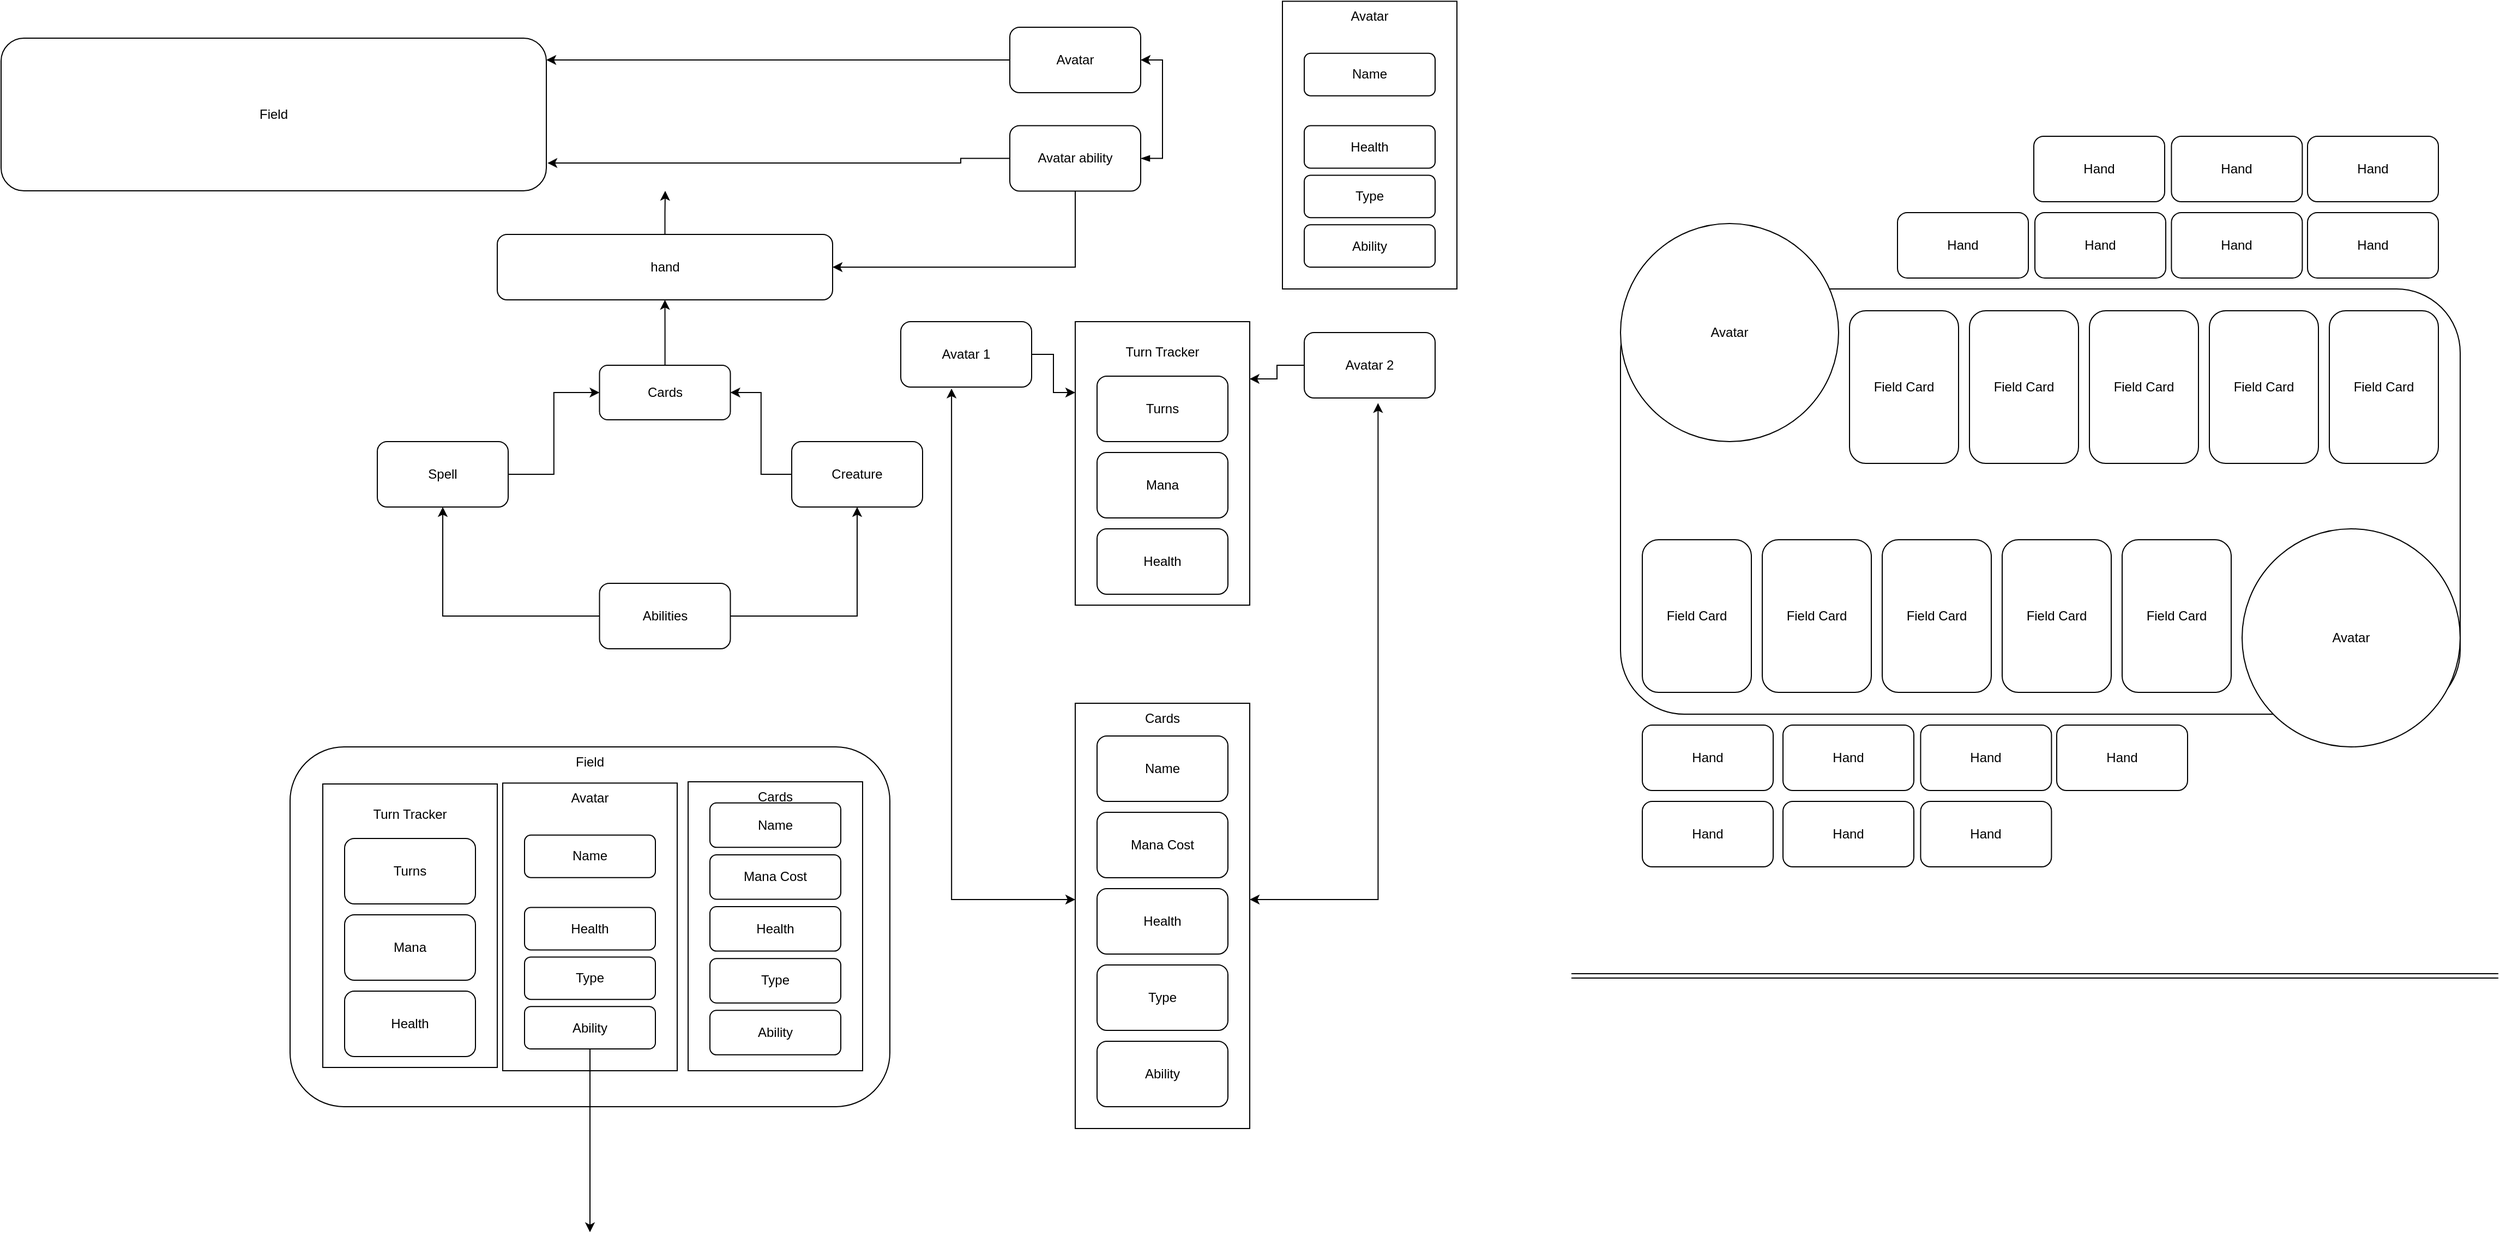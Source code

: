 <mxfile version="24.4.13" type="github">
  <diagram name="Page-1" id="iTtlwP_4X3J7MS5wPbKe">
    <mxGraphModel dx="3634" dy="738" grid="1" gridSize="10" guides="1" tooltips="1" connect="1" arrows="1" fold="1" page="1" pageScale="1" pageWidth="1100" pageHeight="850" math="0" shadow="0">
      <root>
        <mxCell id="0" />
        <mxCell id="1" parent="0" />
        <mxCell id="sZXfLMIMeWAwJoiX7Hip-1" value="Hand" style="rounded=1;whiteSpace=wrap;html=1;" parent="1" vertex="1">
          <mxGeometry x="399" y="370" width="120" height="60" as="geometry" />
        </mxCell>
        <mxCell id="sZXfLMIMeWAwJoiX7Hip-2" value="Hand" style="rounded=1;whiteSpace=wrap;html=1;" parent="1" vertex="1">
          <mxGeometry x="524" y="300" width="120" height="60" as="geometry" />
        </mxCell>
        <mxCell id="sZXfLMIMeWAwJoiX7Hip-3" value="" style="rounded=1;whiteSpace=wrap;html=1;" parent="1" vertex="1">
          <mxGeometry x="145" y="440" width="770" height="390" as="geometry" />
        </mxCell>
        <mxCell id="2heQZ_U1DwWw_88zhL2t-1" value="Avatar" style="ellipse;whiteSpace=wrap;html=1;aspect=fixed;" parent="1" vertex="1">
          <mxGeometry x="145" y="380" width="200" height="200" as="geometry" />
        </mxCell>
        <mxCell id="2heQZ_U1DwWw_88zhL2t-2" value="Hand" style="rounded=1;whiteSpace=wrap;html=1;" parent="1" vertex="1">
          <mxGeometry x="775" y="300" width="120" height="60" as="geometry" />
        </mxCell>
        <mxCell id="2heQZ_U1DwWw_88zhL2t-3" value="Hand" style="rounded=1;whiteSpace=wrap;html=1;" parent="1" vertex="1">
          <mxGeometry x="650.21" y="300" width="120" height="60" as="geometry" />
        </mxCell>
        <mxCell id="2heQZ_U1DwWw_88zhL2t-4" value="Hand" style="rounded=1;whiteSpace=wrap;html=1;" parent="1" vertex="1">
          <mxGeometry x="775" y="370" width="120" height="60" as="geometry" />
        </mxCell>
        <mxCell id="2heQZ_U1DwWw_88zhL2t-5" value="Avatar" style="ellipse;whiteSpace=wrap;html=1;aspect=fixed;" parent="1" vertex="1">
          <mxGeometry x="715" y="660" width="200" height="200" as="geometry" />
        </mxCell>
        <mxCell id="2heQZ_U1DwWw_88zhL2t-7" value="Hand" style="rounded=1;whiteSpace=wrap;html=1;" parent="1" vertex="1">
          <mxGeometry x="294" y="840" width="120" height="60" as="geometry" />
        </mxCell>
        <mxCell id="2heQZ_U1DwWw_88zhL2t-8" value="Hand" style="rounded=1;whiteSpace=wrap;html=1;" parent="1" vertex="1">
          <mxGeometry x="545" y="840" width="120" height="60" as="geometry" />
        </mxCell>
        <mxCell id="2heQZ_U1DwWw_88zhL2t-9" value="Hand" style="rounded=1;whiteSpace=wrap;html=1;" parent="1" vertex="1">
          <mxGeometry x="420.21" y="840" width="120" height="60" as="geometry" />
        </mxCell>
        <mxCell id="2heQZ_U1DwWw_88zhL2t-10" value="Hand" style="rounded=1;whiteSpace=wrap;html=1;" parent="1" vertex="1">
          <mxGeometry x="165" y="910" width="120" height="60" as="geometry" />
        </mxCell>
        <mxCell id="2heQZ_U1DwWw_88zhL2t-11" value="Field Card" style="rounded=1;whiteSpace=wrap;html=1;" parent="1" vertex="1">
          <mxGeometry x="165" y="670" width="100" height="140" as="geometry" />
        </mxCell>
        <mxCell id="2heQZ_U1DwWw_88zhL2t-12" value="Field Card" style="rounded=1;whiteSpace=wrap;html=1;" parent="1" vertex="1">
          <mxGeometry x="275" y="670" width="100" height="140" as="geometry" />
        </mxCell>
        <mxCell id="2heQZ_U1DwWw_88zhL2t-14" value="Field Card" style="rounded=1;whiteSpace=wrap;html=1;" parent="1" vertex="1">
          <mxGeometry x="385" y="670" width="100" height="140" as="geometry" />
        </mxCell>
        <mxCell id="2heQZ_U1DwWw_88zhL2t-15" value="Field Card" style="rounded=1;whiteSpace=wrap;html=1;" parent="1" vertex="1">
          <mxGeometry x="605" y="670" width="100" height="140" as="geometry" />
        </mxCell>
        <mxCell id="2heQZ_U1DwWw_88zhL2t-20" value="Field&lt;br&gt;" style="rounded=1;whiteSpace=wrap;html=1;" parent="1" vertex="1">
          <mxGeometry x="-1340" y="210" width="500" height="140" as="geometry" />
        </mxCell>
        <mxCell id="2heQZ_U1DwWw_88zhL2t-52" style="edgeStyle=orthogonalEdgeStyle;rounded=0;orthogonalLoop=1;jettySize=auto;html=1;entryX=0;entryY=0.5;entryDx=0;entryDy=0;" parent="1" source="2heQZ_U1DwWw_88zhL2t-21" target="43PMhwvk5TLssQWaSolF-15" edge="1">
          <mxGeometry relative="1" as="geometry">
            <mxPoint x="-835" y="530" as="targetPoint" />
          </mxGeometry>
        </mxCell>
        <mxCell id="2heQZ_U1DwWw_88zhL2t-21" value="Spell" style="rounded=1;whiteSpace=wrap;html=1;" parent="1" vertex="1">
          <mxGeometry x="-995" y="580" width="120" height="60" as="geometry" />
        </mxCell>
        <mxCell id="2heQZ_U1DwWw_88zhL2t-53" style="edgeStyle=orthogonalEdgeStyle;rounded=0;orthogonalLoop=1;jettySize=auto;html=1;entryX=1;entryY=0.5;entryDx=0;entryDy=0;" parent="1" source="2heQZ_U1DwWw_88zhL2t-22" target="43PMhwvk5TLssQWaSolF-15" edge="1">
          <mxGeometry relative="1" as="geometry" />
        </mxCell>
        <mxCell id="2heQZ_U1DwWw_88zhL2t-22" value="Creature" style="rounded=1;whiteSpace=wrap;html=1;" parent="1" vertex="1">
          <mxGeometry x="-615" y="580" width="120" height="60" as="geometry" />
        </mxCell>
        <mxCell id="2heQZ_U1DwWw_88zhL2t-60" style="edgeStyle=orthogonalEdgeStyle;rounded=0;orthogonalLoop=1;jettySize=auto;html=1;" parent="1" source="2heQZ_U1DwWw_88zhL2t-23" target="2heQZ_U1DwWw_88zhL2t-20" edge="1">
          <mxGeometry relative="1" as="geometry">
            <Array as="points">
              <mxPoint x="-330" y="210" />
              <mxPoint x="-330" y="230" />
            </Array>
          </mxGeometry>
        </mxCell>
        <mxCell id="2heQZ_U1DwWw_88zhL2t-23" value="Avatar" style="rounded=1;whiteSpace=wrap;html=1;" parent="1" vertex="1">
          <mxGeometry x="-415" y="200" width="120" height="60" as="geometry" />
        </mxCell>
        <mxCell id="43PMhwvk5TLssQWaSolF-9" style="edgeStyle=orthogonalEdgeStyle;rounded=0;orthogonalLoop=1;jettySize=auto;html=1;entryX=1;entryY=0.5;entryDx=0;entryDy=0;startArrow=blockThin;startFill=1;" parent="1" source="2heQZ_U1DwWw_88zhL2t-28" target="2heQZ_U1DwWw_88zhL2t-23" edge="1">
          <mxGeometry relative="1" as="geometry">
            <Array as="points">
              <mxPoint x="-275" y="320" />
              <mxPoint x="-275" y="230" />
            </Array>
          </mxGeometry>
        </mxCell>
        <mxCell id="5pDPthMTLBcil2FybXzJ-37" style="edgeStyle=orthogonalEdgeStyle;rounded=0;orthogonalLoop=1;jettySize=auto;html=1;entryX=1;entryY=0.5;entryDx=0;entryDy=0;exitX=0.5;exitY=1;exitDx=0;exitDy=0;" parent="1" source="2heQZ_U1DwWw_88zhL2t-28" target="2heQZ_U1DwWw_88zhL2t-49" edge="1">
          <mxGeometry relative="1" as="geometry">
            <mxPoint x="-352.5" y="360" as="sourcePoint" />
            <mxPoint x="-515" y="470" as="targetPoint" />
          </mxGeometry>
        </mxCell>
        <mxCell id="2heQZ_U1DwWw_88zhL2t-28" value="Avatar ability" style="rounded=1;whiteSpace=wrap;html=1;" parent="1" vertex="1">
          <mxGeometry x="-415" y="290.28" width="120" height="60" as="geometry" />
        </mxCell>
        <mxCell id="2heQZ_U1DwWw_88zhL2t-41" value="Hand" style="rounded=1;whiteSpace=wrap;html=1;" parent="1" vertex="1">
          <mxGeometry x="165" y="840" width="120" height="60" as="geometry" />
        </mxCell>
        <mxCell id="2heQZ_U1DwWw_88zhL2t-47" value="Hand" style="rounded=1;whiteSpace=wrap;html=1;" parent="1" vertex="1">
          <mxGeometry x="294" y="910" width="120" height="60" as="geometry" />
        </mxCell>
        <mxCell id="2heQZ_U1DwWw_88zhL2t-48" value="Hand" style="rounded=1;whiteSpace=wrap;html=1;" parent="1" vertex="1">
          <mxGeometry x="420.21" y="910" width="120" height="60" as="geometry" />
        </mxCell>
        <mxCell id="2heQZ_U1DwWw_88zhL2t-54" style="edgeStyle=orthogonalEdgeStyle;rounded=0;orthogonalLoop=1;jettySize=auto;html=1;" parent="1" source="2heQZ_U1DwWw_88zhL2t-49" edge="1">
          <mxGeometry relative="1" as="geometry">
            <mxPoint x="-731" y="350" as="targetPoint" />
          </mxGeometry>
        </mxCell>
        <mxCell id="2heQZ_U1DwWw_88zhL2t-49" value="hand" style="rounded=1;whiteSpace=wrap;html=1;" parent="1" vertex="1">
          <mxGeometry x="-885" y="390" width="307.5" height="60" as="geometry" />
        </mxCell>
        <mxCell id="2heQZ_U1DwWw_88zhL2t-55" style="edgeStyle=orthogonalEdgeStyle;rounded=0;orthogonalLoop=1;jettySize=auto;html=1;exitX=0;exitY=0.5;exitDx=0;exitDy=0;entryX=1.002;entryY=0.818;entryDx=0;entryDy=0;entryPerimeter=0;" parent="1" source="2heQZ_U1DwWw_88zhL2t-28" target="2heQZ_U1DwWw_88zhL2t-20" edge="1">
          <mxGeometry relative="1" as="geometry">
            <mxPoint x="-325" y="312.5" as="sourcePoint" />
            <Array as="points">
              <mxPoint x="-415" y="320" />
              <mxPoint x="-460" y="320" />
              <mxPoint x="-460" y="325" />
            </Array>
            <mxPoint x="-455" y="320" as="targetPoint" />
          </mxGeometry>
        </mxCell>
        <mxCell id="2heQZ_U1DwWw_88zhL2t-56" value="" style="shape=link;html=1;rounded=0;" parent="1" edge="1">
          <mxGeometry width="100" relative="1" as="geometry">
            <mxPoint x="100" y="1070" as="sourcePoint" />
            <mxPoint x="950" y="1070" as="targetPoint" />
          </mxGeometry>
        </mxCell>
        <mxCell id="43PMhwvk5TLssQWaSolF-1" value="Hand" style="rounded=1;whiteSpace=wrap;html=1;" parent="1" vertex="1">
          <mxGeometry x="650.21" y="370" width="120" height="60" as="geometry" />
        </mxCell>
        <mxCell id="43PMhwvk5TLssQWaSolF-2" value="Hand" style="rounded=1;whiteSpace=wrap;html=1;" parent="1" vertex="1">
          <mxGeometry x="525" y="370" width="120" height="60" as="geometry" />
        </mxCell>
        <mxCell id="43PMhwvk5TLssQWaSolF-3" value="Field Card" style="rounded=1;whiteSpace=wrap;html=1;" parent="1" vertex="1">
          <mxGeometry x="495" y="670" width="100" height="140" as="geometry" />
        </mxCell>
        <mxCell id="43PMhwvk5TLssQWaSolF-4" value="Field Card" style="rounded=1;whiteSpace=wrap;html=1;" parent="1" vertex="1">
          <mxGeometry x="355" y="460" width="100" height="140" as="geometry" />
        </mxCell>
        <mxCell id="43PMhwvk5TLssQWaSolF-5" value="Field Card" style="rounded=1;whiteSpace=wrap;html=1;" parent="1" vertex="1">
          <mxGeometry x="465.0" y="460" width="100" height="140" as="geometry" />
        </mxCell>
        <mxCell id="43PMhwvk5TLssQWaSolF-6" value="Field Card" style="rounded=1;whiteSpace=wrap;html=1;" parent="1" vertex="1">
          <mxGeometry x="575" y="460" width="100" height="140" as="geometry" />
        </mxCell>
        <mxCell id="43PMhwvk5TLssQWaSolF-7" value="Field Card" style="rounded=1;whiteSpace=wrap;html=1;" parent="1" vertex="1">
          <mxGeometry x="795" y="460" width="100" height="140" as="geometry" />
        </mxCell>
        <mxCell id="43PMhwvk5TLssQWaSolF-8" value="Field Card" style="rounded=1;whiteSpace=wrap;html=1;" parent="1" vertex="1">
          <mxGeometry x="685" y="460" width="100" height="140" as="geometry" />
        </mxCell>
        <mxCell id="hoMM_d15q7qSX8gai7jQ-4" style="edgeStyle=orthogonalEdgeStyle;rounded=0;orthogonalLoop=1;jettySize=auto;html=1;" parent="1" source="43PMhwvk5TLssQWaSolF-14" target="2heQZ_U1DwWw_88zhL2t-22" edge="1">
          <mxGeometry relative="1" as="geometry" />
        </mxCell>
        <mxCell id="hoMM_d15q7qSX8gai7jQ-5" style="edgeStyle=orthogonalEdgeStyle;rounded=0;orthogonalLoop=1;jettySize=auto;html=1;" parent="1" source="43PMhwvk5TLssQWaSolF-14" target="2heQZ_U1DwWw_88zhL2t-21" edge="1">
          <mxGeometry relative="1" as="geometry" />
        </mxCell>
        <mxCell id="43PMhwvk5TLssQWaSolF-14" value="Abilities" style="rounded=1;whiteSpace=wrap;html=1;" parent="1" vertex="1">
          <mxGeometry x="-791.25" y="710" width="120" height="60" as="geometry" />
        </mxCell>
        <mxCell id="hoMM_d15q7qSX8gai7jQ-2" style="edgeStyle=orthogonalEdgeStyle;rounded=0;orthogonalLoop=1;jettySize=auto;html=1;" parent="1" source="43PMhwvk5TLssQWaSolF-15" target="2heQZ_U1DwWw_88zhL2t-49" edge="1">
          <mxGeometry relative="1" as="geometry" />
        </mxCell>
        <mxCell id="43PMhwvk5TLssQWaSolF-15" value="Cards" style="rounded=1;whiteSpace=wrap;html=1;" parent="1" vertex="1">
          <mxGeometry x="-791.25" y="510" width="120" height="50" as="geometry" />
        </mxCell>
        <mxCell id="43PMhwvk5TLssQWaSolF-33" style="edgeStyle=orthogonalEdgeStyle;rounded=0;orthogonalLoop=1;jettySize=auto;html=1;entryX=0;entryY=0.25;entryDx=0;entryDy=0;" parent="1" source="43PMhwvk5TLssQWaSolF-31" target="43PMhwvk5TLssQWaSolF-23" edge="1">
          <mxGeometry relative="1" as="geometry" />
        </mxCell>
        <mxCell id="43PMhwvk5TLssQWaSolF-31" value="Avatar 1" style="rounded=1;whiteSpace=wrap;html=1;" parent="1" vertex="1">
          <mxGeometry x="-515" y="470" width="120" height="60" as="geometry" />
        </mxCell>
        <mxCell id="43PMhwvk5TLssQWaSolF-34" style="edgeStyle=orthogonalEdgeStyle;rounded=0;orthogonalLoop=1;jettySize=auto;html=1;entryX=0.999;entryY=0.202;entryDx=0;entryDy=0;entryPerimeter=0;" parent="1" source="43PMhwvk5TLssQWaSolF-32" target="43PMhwvk5TLssQWaSolF-23" edge="1">
          <mxGeometry relative="1" as="geometry" />
        </mxCell>
        <mxCell id="43PMhwvk5TLssQWaSolF-32" value="Avatar 2" style="rounded=1;whiteSpace=wrap;html=1;" parent="1" vertex="1">
          <mxGeometry x="-145" y="480" width="120" height="60" as="geometry" />
        </mxCell>
        <mxCell id="43PMhwvk5TLssQWaSolF-39" style="edgeStyle=orthogonalEdgeStyle;rounded=0;orthogonalLoop=1;jettySize=auto;html=1;entryX=0.388;entryY=1.022;entryDx=0;entryDy=0;entryPerimeter=0;startArrow=classic;startFill=1;" parent="1" source="43PMhwvk5TLssQWaSolF-38" target="43PMhwvk5TLssQWaSolF-31" edge="1">
          <mxGeometry relative="1" as="geometry">
            <Array as="points">
              <mxPoint x="-468" y="1000" />
            </Array>
          </mxGeometry>
        </mxCell>
        <mxCell id="43PMhwvk5TLssQWaSolF-40" style="edgeStyle=orthogonalEdgeStyle;rounded=0;orthogonalLoop=1;jettySize=auto;html=1;entryX=0.564;entryY=1.078;entryDx=0;entryDy=0;entryPerimeter=0;startArrow=classic;startFill=1;" parent="1" source="43PMhwvk5TLssQWaSolF-38" target="43PMhwvk5TLssQWaSolF-32" edge="1">
          <mxGeometry relative="1" as="geometry">
            <Array as="points">
              <mxPoint x="-77" y="1000" />
            </Array>
          </mxGeometry>
        </mxCell>
        <mxCell id="43PMhwvk5TLssQWaSolF-46" value="" style="group" parent="1" vertex="1" connectable="0">
          <mxGeometry x="-355" y="820" width="160" height="390" as="geometry" />
        </mxCell>
        <mxCell id="43PMhwvk5TLssQWaSolF-38" value="Cards" style="rounded=0;whiteSpace=wrap;html=1;align=center;horizontal=1;verticalAlign=top;" parent="43PMhwvk5TLssQWaSolF-46" vertex="1">
          <mxGeometry width="160" height="390" as="geometry" />
        </mxCell>
        <mxCell id="43PMhwvk5TLssQWaSolF-41" value="Name" style="rounded=1;whiteSpace=wrap;html=1;" parent="43PMhwvk5TLssQWaSolF-46" vertex="1">
          <mxGeometry x="20" y="30" width="120" height="60" as="geometry" />
        </mxCell>
        <mxCell id="43PMhwvk5TLssQWaSolF-42" value="Mana Cost" style="rounded=1;whiteSpace=wrap;html=1;" parent="43PMhwvk5TLssQWaSolF-46" vertex="1">
          <mxGeometry x="20" y="100" width="120" height="60" as="geometry" />
        </mxCell>
        <mxCell id="43PMhwvk5TLssQWaSolF-43" value="Health" style="rounded=1;whiteSpace=wrap;html=1;" parent="43PMhwvk5TLssQWaSolF-46" vertex="1">
          <mxGeometry x="20" y="170" width="120" height="60" as="geometry" />
        </mxCell>
        <mxCell id="43PMhwvk5TLssQWaSolF-44" value="Type" style="rounded=1;whiteSpace=wrap;html=1;" parent="43PMhwvk5TLssQWaSolF-46" vertex="1">
          <mxGeometry x="20" y="240" width="120" height="60" as="geometry" />
        </mxCell>
        <mxCell id="43PMhwvk5TLssQWaSolF-45" value="Ability" style="rounded=1;whiteSpace=wrap;html=1;" parent="43PMhwvk5TLssQWaSolF-46" vertex="1">
          <mxGeometry x="20" y="310" width="120" height="60" as="geometry" />
        </mxCell>
        <mxCell id="5pDPthMTLBcil2FybXzJ-2" value="Field" style="rounded=1;whiteSpace=wrap;html=1;align=center;verticalAlign=top;" parent="1" vertex="1">
          <mxGeometry x="-1075" y="860" width="550" height="330" as="geometry" />
        </mxCell>
        <mxCell id="5pDPthMTLBcil2FybXzJ-5" value="" style="group" parent="1" vertex="1" connectable="0">
          <mxGeometry x="-880" y="897" width="160" height="260" as="geometry" />
        </mxCell>
        <mxCell id="5pDPthMTLBcil2FybXzJ-6" value="Avatar" style="rounded=0;whiteSpace=wrap;html=1;align=center;horizontal=1;verticalAlign=top;" parent="5pDPthMTLBcil2FybXzJ-5" vertex="1">
          <mxGeometry y="-3.82" width="160" height="263.82" as="geometry" />
        </mxCell>
        <mxCell id="5pDPthMTLBcil2FybXzJ-7" value="Name" style="rounded=1;whiteSpace=wrap;html=1;" parent="5pDPthMTLBcil2FybXzJ-5" vertex="1">
          <mxGeometry x="20" y="43.921" width="120" height="38.923" as="geometry" />
        </mxCell>
        <mxCell id="5pDPthMTLBcil2FybXzJ-9" value="Health" style="rounded=1;whiteSpace=wrap;html=1;" parent="5pDPthMTLBcil2FybXzJ-5" vertex="1">
          <mxGeometry x="20" y="110.282" width="120" height="38.923" as="geometry" />
        </mxCell>
        <mxCell id="5pDPthMTLBcil2FybXzJ-10" value="Type" style="rounded=1;whiteSpace=wrap;html=1;" parent="5pDPthMTLBcil2FybXzJ-5" vertex="1">
          <mxGeometry x="20" y="155.692" width="120" height="38.923" as="geometry" />
        </mxCell>
        <mxCell id="5pDPthMTLBcil2FybXzJ-35" style="edgeStyle=orthogonalEdgeStyle;rounded=0;orthogonalLoop=1;jettySize=auto;html=1;" parent="5pDPthMTLBcil2FybXzJ-5" source="5pDPthMTLBcil2FybXzJ-11" edge="1">
          <mxGeometry relative="1" as="geometry">
            <mxPoint x="80" y="408.142" as="targetPoint" />
          </mxGeometry>
        </mxCell>
        <mxCell id="5pDPthMTLBcil2FybXzJ-11" value="Ability" style="rounded=1;whiteSpace=wrap;html=1;" parent="5pDPthMTLBcil2FybXzJ-5" vertex="1">
          <mxGeometry x="20" y="201.103" width="120" height="38.923" as="geometry" />
        </mxCell>
        <mxCell id="5pDPthMTLBcil2FybXzJ-13" value="" style="group" parent="1" vertex="1" connectable="0">
          <mxGeometry x="-710" y="891" width="160" height="265" as="geometry" />
        </mxCell>
        <mxCell id="5pDPthMTLBcil2FybXzJ-14" value="Cards" style="rounded=0;whiteSpace=wrap;html=1;align=center;horizontal=1;verticalAlign=top;" parent="5pDPthMTLBcil2FybXzJ-13" vertex="1">
          <mxGeometry y="1" width="160" height="265" as="geometry" />
        </mxCell>
        <mxCell id="5pDPthMTLBcil2FybXzJ-15" value="Name" style="rounded=1;whiteSpace=wrap;html=1;" parent="5pDPthMTLBcil2FybXzJ-13" vertex="1">
          <mxGeometry x="20" y="20.385" width="120" height="40.769" as="geometry" />
        </mxCell>
        <mxCell id="5pDPthMTLBcil2FybXzJ-16" value="Mana Cost" style="rounded=1;whiteSpace=wrap;html=1;" parent="5pDPthMTLBcil2FybXzJ-13" vertex="1">
          <mxGeometry x="20" y="67.949" width="120" height="40.769" as="geometry" />
        </mxCell>
        <mxCell id="5pDPthMTLBcil2FybXzJ-17" value="Health" style="rounded=1;whiteSpace=wrap;html=1;" parent="5pDPthMTLBcil2FybXzJ-13" vertex="1">
          <mxGeometry x="20" y="115.513" width="120" height="40.769" as="geometry" />
        </mxCell>
        <mxCell id="5pDPthMTLBcil2FybXzJ-18" value="Type" style="rounded=1;whiteSpace=wrap;html=1;" parent="5pDPthMTLBcil2FybXzJ-13" vertex="1">
          <mxGeometry x="20" y="163.077" width="120" height="40.769" as="geometry" />
        </mxCell>
        <mxCell id="5pDPthMTLBcil2FybXzJ-19" value="Ability" style="rounded=1;whiteSpace=wrap;html=1;" parent="5pDPthMTLBcil2FybXzJ-13" vertex="1">
          <mxGeometry x="20" y="210.641" width="120" height="40.769" as="geometry" />
        </mxCell>
        <mxCell id="5pDPthMTLBcil2FybXzJ-29" value="" style="group" parent="1" vertex="1" connectable="0">
          <mxGeometry x="-355" y="470" width="160" height="260" as="geometry" />
        </mxCell>
        <mxCell id="43PMhwvk5TLssQWaSolF-23" value="&lt;br&gt;Turn Tracker" style="rounded=0;whiteSpace=wrap;html=1;align=center;horizontal=1;verticalAlign=top;" parent="5pDPthMTLBcil2FybXzJ-29" vertex="1">
          <mxGeometry width="160" height="260" as="geometry" />
        </mxCell>
        <mxCell id="43PMhwvk5TLssQWaSolF-11" value="Turns" style="rounded=1;whiteSpace=wrap;html=1;" parent="5pDPthMTLBcil2FybXzJ-29" vertex="1">
          <mxGeometry x="20" y="50" width="120" height="60" as="geometry" />
        </mxCell>
        <mxCell id="43PMhwvk5TLssQWaSolF-12" value="Mana" style="rounded=1;whiteSpace=wrap;html=1;" parent="5pDPthMTLBcil2FybXzJ-29" vertex="1">
          <mxGeometry x="20" y="120" width="120" height="60" as="geometry" />
        </mxCell>
        <mxCell id="43PMhwvk5TLssQWaSolF-13" value="Health" style="rounded=1;whiteSpace=wrap;html=1;" parent="5pDPthMTLBcil2FybXzJ-29" vertex="1">
          <mxGeometry x="20" y="190" width="120" height="60" as="geometry" />
        </mxCell>
        <mxCell id="5pDPthMTLBcil2FybXzJ-30" value="" style="group" parent="1" vertex="1" connectable="0">
          <mxGeometry x="-1045" y="894" width="160" height="260" as="geometry" />
        </mxCell>
        <mxCell id="5pDPthMTLBcil2FybXzJ-31" value="&lt;br&gt;Turn Tracker" style="rounded=0;whiteSpace=wrap;html=1;align=center;horizontal=1;verticalAlign=top;" parent="5pDPthMTLBcil2FybXzJ-30" vertex="1">
          <mxGeometry width="160" height="260" as="geometry" />
        </mxCell>
        <mxCell id="5pDPthMTLBcil2FybXzJ-32" value="Turns" style="rounded=1;whiteSpace=wrap;html=1;" parent="5pDPthMTLBcil2FybXzJ-30" vertex="1">
          <mxGeometry x="20" y="50" width="120" height="60" as="geometry" />
        </mxCell>
        <mxCell id="5pDPthMTLBcil2FybXzJ-33" value="Mana" style="rounded=1;whiteSpace=wrap;html=1;" parent="5pDPthMTLBcil2FybXzJ-30" vertex="1">
          <mxGeometry x="20" y="120" width="120" height="60" as="geometry" />
        </mxCell>
        <mxCell id="5pDPthMTLBcil2FybXzJ-34" value="Health" style="rounded=1;whiteSpace=wrap;html=1;" parent="5pDPthMTLBcil2FybXzJ-30" vertex="1">
          <mxGeometry x="20" y="190" width="120" height="60" as="geometry" />
        </mxCell>
        <mxCell id="-vCuPctvlPffaq55rbHN-1" value="Avatar" style="rounded=0;whiteSpace=wrap;html=1;align=center;horizontal=1;verticalAlign=top;" vertex="1" parent="1">
          <mxGeometry x="-165" y="176.18" width="160" height="263.82" as="geometry" />
        </mxCell>
        <mxCell id="-vCuPctvlPffaq55rbHN-2" value="Name" style="rounded=1;whiteSpace=wrap;html=1;" vertex="1" parent="1">
          <mxGeometry x="-145" y="223.921" width="120" height="38.923" as="geometry" />
        </mxCell>
        <mxCell id="-vCuPctvlPffaq55rbHN-3" value="Health" style="rounded=1;whiteSpace=wrap;html=1;" vertex="1" parent="1">
          <mxGeometry x="-145" y="290.282" width="120" height="38.923" as="geometry" />
        </mxCell>
        <mxCell id="-vCuPctvlPffaq55rbHN-4" value="Type" style="rounded=1;whiteSpace=wrap;html=1;" vertex="1" parent="1">
          <mxGeometry x="-145" y="335.692" width="120" height="38.923" as="geometry" />
        </mxCell>
        <mxCell id="-vCuPctvlPffaq55rbHN-5" value="Ability" style="rounded=1;whiteSpace=wrap;html=1;" vertex="1" parent="1">
          <mxGeometry x="-145" y="381.103" width="120" height="38.923" as="geometry" />
        </mxCell>
      </root>
    </mxGraphModel>
  </diagram>
</mxfile>
